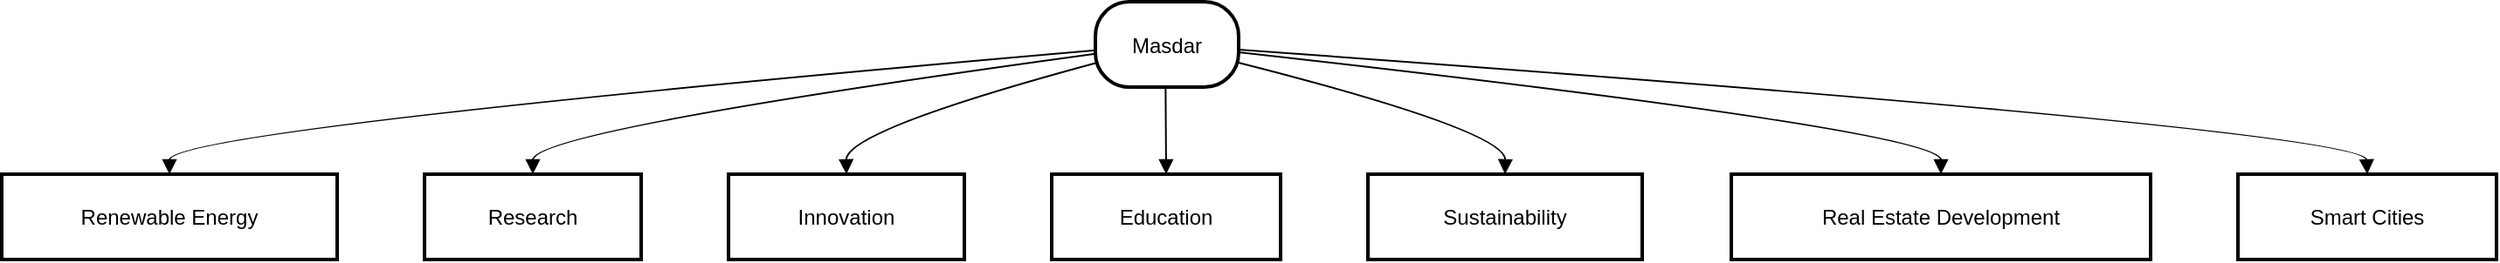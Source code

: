 <mxfile version="24.7.16">
  <diagram name="Page-1" id="fj0RJ1Q0ETz1wXJPgJbp">
    <mxGraphModel>
      <root>
        <mxCell id="0" />
        <mxCell id="1" parent="0" />
        <mxCell id="2" value="Masdar" style="rounded=1;arcSize=40;strokeWidth=2" vertex="1" parent="1">
          <mxGeometry x="634" y="8" width="82" height="49" as="geometry" />
        </mxCell>
        <mxCell id="3" value="Renewable Energy" style="whiteSpace=wrap;strokeWidth=2;" vertex="1" parent="1">
          <mxGeometry x="8" y="107" width="192" height="49" as="geometry" />
        </mxCell>
        <mxCell id="4" value="Research" style="whiteSpace=wrap;strokeWidth=2;" vertex="1" parent="1">
          <mxGeometry x="250" y="107" width="124" height="49" as="geometry" />
        </mxCell>
        <mxCell id="5" value="Innovation" style="whiteSpace=wrap;strokeWidth=2;" vertex="1" parent="1">
          <mxGeometry x="424" y="107" width="135" height="49" as="geometry" />
        </mxCell>
        <mxCell id="6" value="Education" style="whiteSpace=wrap;strokeWidth=2;" vertex="1" parent="1">
          <mxGeometry x="609" y="107" width="131" height="49" as="geometry" />
        </mxCell>
        <mxCell id="7" value="Sustainability" style="whiteSpace=wrap;strokeWidth=2;" vertex="1" parent="1">
          <mxGeometry x="790" y="107" width="157" height="49" as="geometry" />
        </mxCell>
        <mxCell id="8" value="Real Estate Development" style="whiteSpace=wrap;strokeWidth=2;" vertex="1" parent="1">
          <mxGeometry x="998" y="107" width="240" height="49" as="geometry" />
        </mxCell>
        <mxCell id="9" value="Smart Cities" style="whiteSpace=wrap;strokeWidth=2;" vertex="1" parent="1">
          <mxGeometry x="1288" y="107" width="148" height="49" as="geometry" />
        </mxCell>
        <mxCell id="10" value="" style="curved=1;startArrow=none;endArrow=block;exitX=0;exitY=0.57;entryX=0.5;entryY=0;" edge="1" parent="1" source="2" target="3">
          <mxGeometry relative="1" as="geometry">
            <Array as="points">
              <mxPoint x="104" y="82" />
            </Array>
          </mxGeometry>
        </mxCell>
        <mxCell id="11" value="" style="curved=1;startArrow=none;endArrow=block;exitX=0;exitY=0.61;entryX=0.5;entryY=0;" edge="1" parent="1" source="2" target="4">
          <mxGeometry relative="1" as="geometry">
            <Array as="points">
              <mxPoint x="312" y="82" />
            </Array>
          </mxGeometry>
        </mxCell>
        <mxCell id="12" value="" style="curved=1;startArrow=none;endArrow=block;exitX=0;exitY=0.72;entryX=0.5;entryY=0;" edge="1" parent="1" source="2" target="5">
          <mxGeometry relative="1" as="geometry">
            <Array as="points">
              <mxPoint x="491" y="82" />
            </Array>
          </mxGeometry>
        </mxCell>
        <mxCell id="13" value="" style="curved=1;startArrow=none;endArrow=block;exitX=0.49;exitY=1;entryX=0.5;entryY=0;" edge="1" parent="1" source="2" target="6">
          <mxGeometry relative="1" as="geometry">
            <Array as="points" />
          </mxGeometry>
        </mxCell>
        <mxCell id="14" value="" style="curved=1;startArrow=none;endArrow=block;exitX=0.99;exitY=0.71;entryX=0.5;entryY=0;" edge="1" parent="1" source="2" target="7">
          <mxGeometry relative="1" as="geometry">
            <Array as="points">
              <mxPoint x="869" y="82" />
            </Array>
          </mxGeometry>
        </mxCell>
        <mxCell id="15" value="" style="curved=1;startArrow=none;endArrow=block;exitX=0.99;exitY=0.59;entryX=0.5;entryY=0;" edge="1" parent="1" source="2" target="8">
          <mxGeometry relative="1" as="geometry">
            <Array as="points">
              <mxPoint x="1118" y="82" />
            </Array>
          </mxGeometry>
        </mxCell>
        <mxCell id="16" value="" style="curved=1;startArrow=none;endArrow=block;exitX=0.99;exitY=0.56;entryX=0.5;entryY=0;" edge="1" parent="1" source="2" target="9">
          <mxGeometry relative="1" as="geometry">
            <Array as="points">
              <mxPoint x="1361" y="82" />
            </Array>
          </mxGeometry>
        </mxCell>
      </root>
    </mxGraphModel>
  </diagram>
</mxfile>
